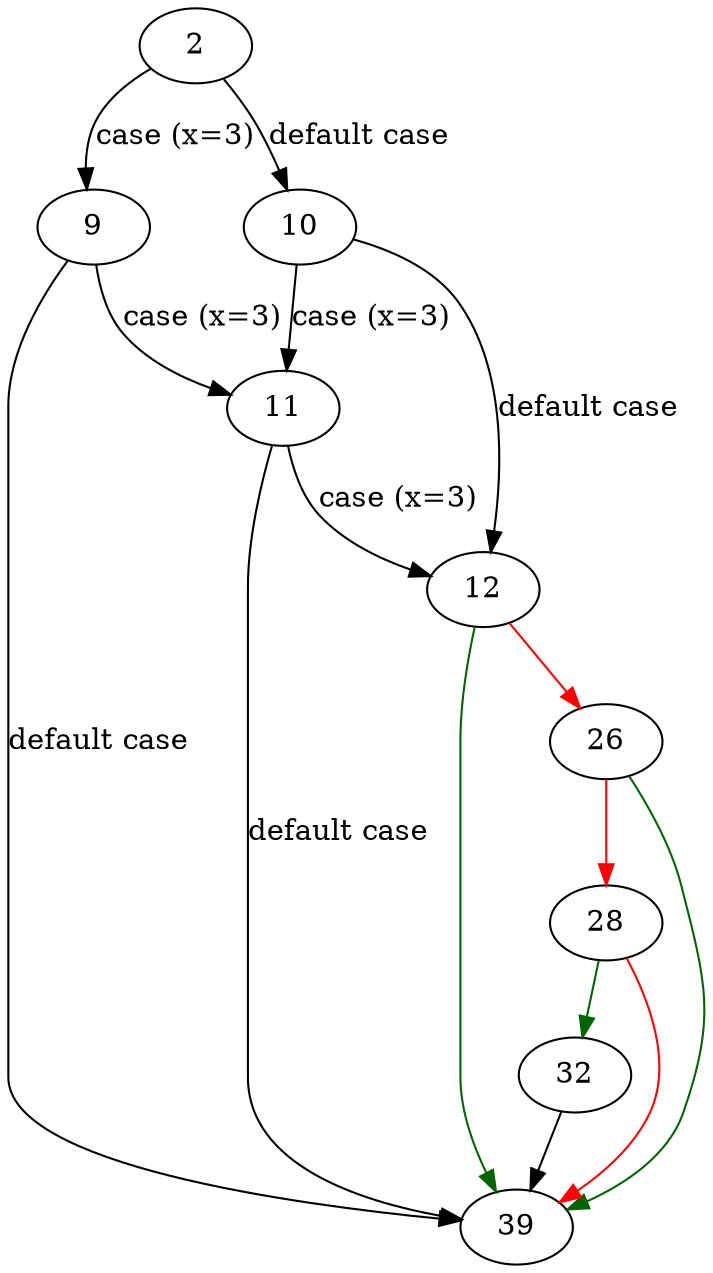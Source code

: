 strict digraph "rev_xstrcoll_df_atime" {
	// Node definitions.
	2 [entry=true];
	9;
	10;
	11;
	39;
	12;
	26;
	28;
	32;

	// Edge definitions.
	2 -> 9 [
		cond="case (x=3)"
		label="case (x=3)"
	];
	2 -> 10 [
		cond="default case"
		label="default case"
	];
	9 -> 11 [
		cond="case (x=3)"
		label="case (x=3)"
	];
	9 -> 39 [
		cond="default case"
		label="default case"
	];
	10 -> 11 [
		cond="case (x=3)"
		label="case (x=3)"
	];
	10 -> 12 [
		cond="default case"
		label="default case"
	];
	11 -> 39 [
		cond="default case"
		label="default case"
	];
	11 -> 12 [
		cond="case (x=3)"
		label="case (x=3)"
	];
	12 -> 39 [
		color=darkgreen
		cond=true
	];
	12 -> 26 [
		color=red
		cond=false
	];
	26 -> 39 [
		color=darkgreen
		cond=true
	];
	26 -> 28 [
		color=red
		cond=false
	];
	28 -> 39 [
		color=red
		cond=false
	];
	28 -> 32 [
		color=darkgreen
		cond=true
	];
	32 -> 39;
}